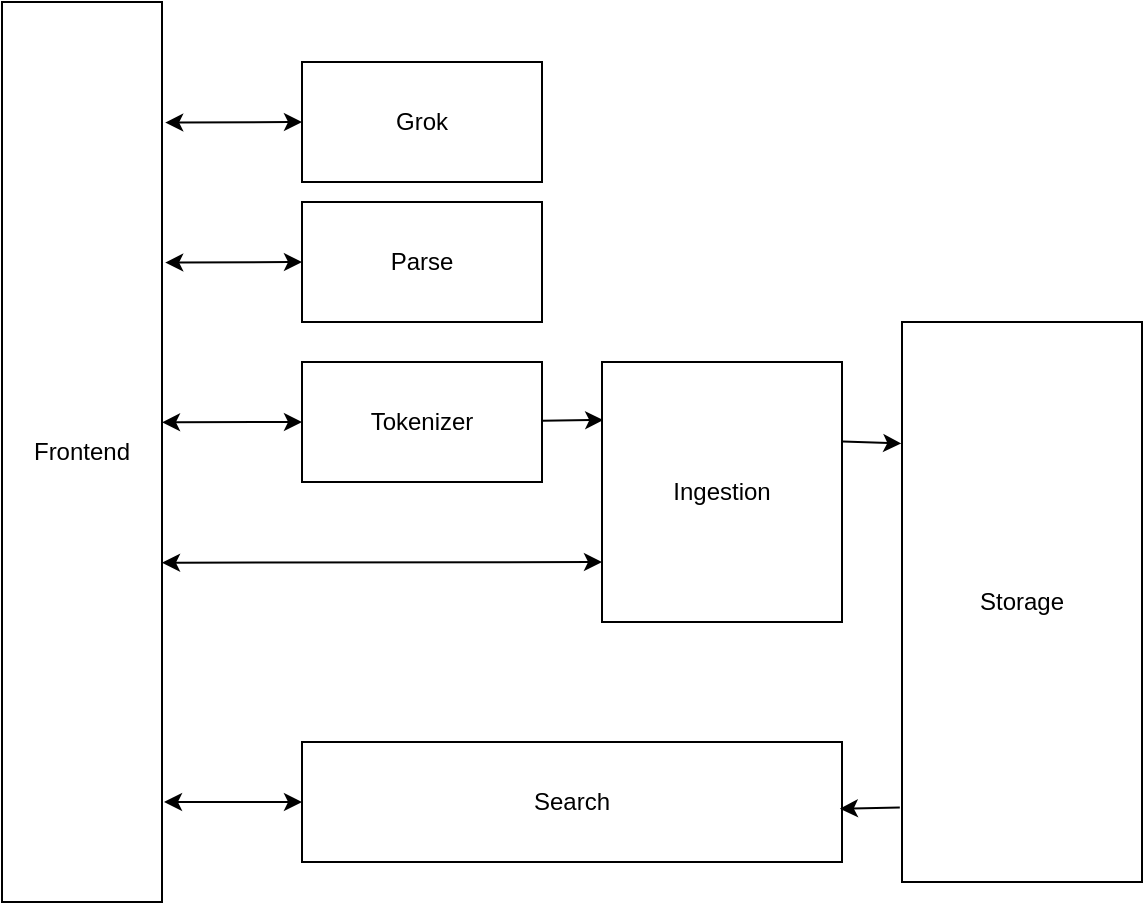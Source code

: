 <mxfile>
    <diagram id="OSYEiRj9sg5RPmbNtYFL" name="Page-1">
        <mxGraphModel dx="707" dy="825" grid="1" gridSize="10" guides="1" tooltips="1" connect="1" arrows="1" fold="1" page="1" pageScale="1" pageWidth="850" pageHeight="1100" math="0" shadow="0">
            <root>
                <mxCell id="0"/>
                <mxCell id="1" parent="0"/>
                <mxCell id="2" value="Frontend" style="whiteSpace=wrap;html=1;" parent="1" vertex="1">
                    <mxGeometry x="170" y="60" width="80" height="450" as="geometry"/>
                </mxCell>
                <mxCell id="9" value="" style="edgeStyle=none;html=1;entryX=0.005;entryY=0.223;entryDx=0;entryDy=0;entryPerimeter=0;" parent="1" source="3" target="6" edge="1">
                    <mxGeometry relative="1" as="geometry"/>
                </mxCell>
                <mxCell id="3" value="Tokenizer" style="whiteSpace=wrap;html=1;" parent="1" vertex="1">
                    <mxGeometry x="320" y="240" width="120" height="60" as="geometry"/>
                </mxCell>
                <mxCell id="4" value="Storage" style="whiteSpace=wrap;html=1;" parent="1" vertex="1">
                    <mxGeometry x="620" y="220" width="120" height="280" as="geometry"/>
                </mxCell>
                <mxCell id="5" value="Search" style="whiteSpace=wrap;html=1;" parent="1" vertex="1">
                    <mxGeometry x="320" y="430" width="270" height="60" as="geometry"/>
                </mxCell>
                <mxCell id="10" value="" style="edgeStyle=none;html=1;exitX=1.003;exitY=0.306;exitDx=0;exitDy=0;entryX=-0.003;entryY=0.217;entryDx=0;entryDy=0;exitPerimeter=0;entryPerimeter=0;" parent="1" source="6" target="4" edge="1">
                    <mxGeometry relative="1" as="geometry"/>
                </mxCell>
                <mxCell id="6" value="Ingestion" style="whiteSpace=wrap;html=1;" parent="1" vertex="1">
                    <mxGeometry x="470" y="240" width="120" height="130" as="geometry"/>
                </mxCell>
                <mxCell id="8" value="" style="endArrow=classic;startArrow=classic;html=1;entryX=0;entryY=0.5;entryDx=0;entryDy=0;exitX=1;exitY=0.467;exitDx=0;exitDy=0;exitPerimeter=0;" parent="1" source="2" target="3" edge="1">
                    <mxGeometry width="50" height="50" relative="1" as="geometry">
                        <mxPoint x="270" y="310" as="sourcePoint"/>
                        <mxPoint x="320" y="260" as="targetPoint"/>
                    </mxGeometry>
                </mxCell>
                <mxCell id="11" value="" style="endArrow=classic;html=1;exitX=-0.009;exitY=0.867;exitDx=0;exitDy=0;exitPerimeter=0;entryX=0.996;entryY=0.556;entryDx=0;entryDy=0;entryPerimeter=0;" parent="1" source="4" target="5" edge="1">
                    <mxGeometry width="50" height="50" relative="1" as="geometry">
                        <mxPoint x="390" y="360" as="sourcePoint"/>
                        <mxPoint x="440" y="310" as="targetPoint"/>
                    </mxGeometry>
                </mxCell>
                <mxCell id="14" value="" style="endArrow=classic;startArrow=classic;html=1;entryX=0;entryY=0.5;entryDx=0;entryDy=0;" parent="1" target="5" edge="1">
                    <mxGeometry width="50" height="50" relative="1" as="geometry">
                        <mxPoint x="251" y="460" as="sourcePoint"/>
                        <mxPoint x="330" y="350" as="targetPoint"/>
                    </mxGeometry>
                </mxCell>
                <mxCell id="15" value="" style="endArrow=classic;startArrow=classic;html=1;exitX=1.014;exitY=0.227;exitDx=0;exitDy=0;exitPerimeter=0;" parent="1" edge="1">
                    <mxGeometry width="50" height="50" relative="1" as="geometry">
                        <mxPoint x="250.0" y="340.37" as="sourcePoint"/>
                        <mxPoint x="470" y="340" as="targetPoint"/>
                    </mxGeometry>
                </mxCell>
                <mxCell id="16" value="Parse" style="whiteSpace=wrap;html=1;" parent="1" vertex="1">
                    <mxGeometry x="320" y="160" width="120" height="60" as="geometry"/>
                </mxCell>
                <mxCell id="17" value="" style="endArrow=classic;startArrow=classic;html=1;entryX=0;entryY=0.5;entryDx=0;entryDy=0;exitX=1.02;exitY=0.147;exitDx=0;exitDy=0;exitPerimeter=0;" parent="1" target="16" edge="1">
                    <mxGeometry width="50" height="50" relative="1" as="geometry">
                        <mxPoint x="251.6" y="190.27" as="sourcePoint"/>
                        <mxPoint x="310" y="180" as="targetPoint"/>
                    </mxGeometry>
                </mxCell>
                <mxCell id="18" value="Grok" style="whiteSpace=wrap;html=1;" vertex="1" parent="1">
                    <mxGeometry x="320" y="90" width="120" height="60" as="geometry"/>
                </mxCell>
                <mxCell id="19" value="" style="endArrow=classic;startArrow=classic;html=1;entryX=0;entryY=0.5;entryDx=0;entryDy=0;exitX=1.02;exitY=0.147;exitDx=0;exitDy=0;exitPerimeter=0;" edge="1" parent="1" target="18">
                    <mxGeometry width="50" height="50" relative="1" as="geometry">
                        <mxPoint x="251.6" y="120.27" as="sourcePoint"/>
                        <mxPoint x="310" y="110" as="targetPoint"/>
                    </mxGeometry>
                </mxCell>
            </root>
        </mxGraphModel>
    </diagram>
</mxfile>